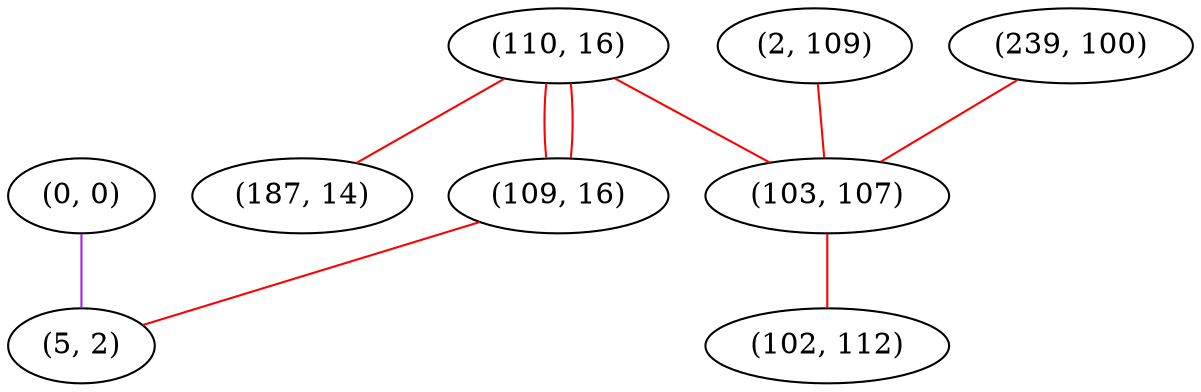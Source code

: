 graph "" {
"(0, 0)";
"(110, 16)";
"(187, 14)";
"(109, 16)";
"(2, 109)";
"(239, 100)";
"(103, 107)";
"(5, 2)";
"(102, 112)";
"(0, 0)" -- "(5, 2)"  [color=purple, key=0, weight=4];
"(110, 16)" -- "(103, 107)"  [color=red, key=0, weight=1];
"(110, 16)" -- "(187, 14)"  [color=red, key=0, weight=1];
"(110, 16)" -- "(109, 16)"  [color=red, key=0, weight=1];
"(110, 16)" -- "(109, 16)"  [color=red, key=1, weight=1];
"(109, 16)" -- "(5, 2)"  [color=red, key=0, weight=1];
"(2, 109)" -- "(103, 107)"  [color=red, key=0, weight=1];
"(239, 100)" -- "(103, 107)"  [color=red, key=0, weight=1];
"(103, 107)" -- "(102, 112)"  [color=red, key=0, weight=1];
}
